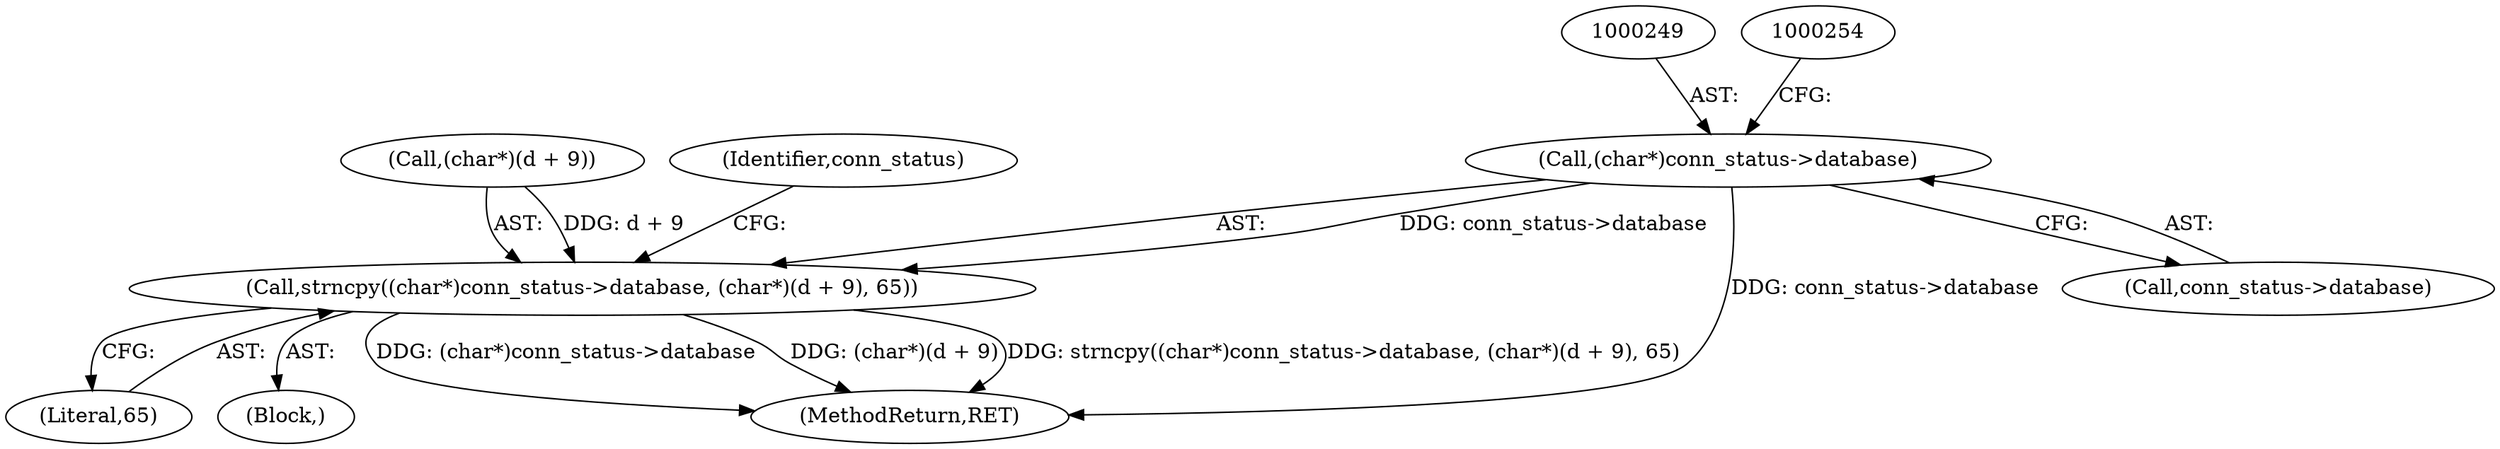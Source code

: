 digraph "0_ettercap_e3abe7d7585ecc420a7cab73313216613aadad5a@pointer" {
"1000248" [label="(Call,(char*)conn_status->database)"];
"1000247" [label="(Call,strncpy((char*)conn_status->database, (char*)(d + 9), 65))"];
"1000248" [label="(Call,(char*)conn_status->database)"];
"1000258" [label="(Literal,65)"];
"1000253" [label="(Call,(char*)(d + 9))"];
"1000247" [label="(Call,strncpy((char*)conn_status->database, (char*)(d + 9), 65))"];
"1000202" [label="(Block,)"];
"1000592" [label="(MethodReturn,RET)"];
"1000250" [label="(Call,conn_status->database)"];
"1000262" [label="(Identifier,conn_status)"];
"1000248" -> "1000247"  [label="AST: "];
"1000248" -> "1000250"  [label="CFG: "];
"1000249" -> "1000248"  [label="AST: "];
"1000250" -> "1000248"  [label="AST: "];
"1000254" -> "1000248"  [label="CFG: "];
"1000248" -> "1000592"  [label="DDG: conn_status->database"];
"1000248" -> "1000247"  [label="DDG: conn_status->database"];
"1000247" -> "1000202"  [label="AST: "];
"1000247" -> "1000258"  [label="CFG: "];
"1000253" -> "1000247"  [label="AST: "];
"1000258" -> "1000247"  [label="AST: "];
"1000262" -> "1000247"  [label="CFG: "];
"1000247" -> "1000592"  [label="DDG: (char*)conn_status->database"];
"1000247" -> "1000592"  [label="DDG: (char*)(d + 9)"];
"1000247" -> "1000592"  [label="DDG: strncpy((char*)conn_status->database, (char*)(d + 9), 65)"];
"1000253" -> "1000247"  [label="DDG: d + 9"];
}
